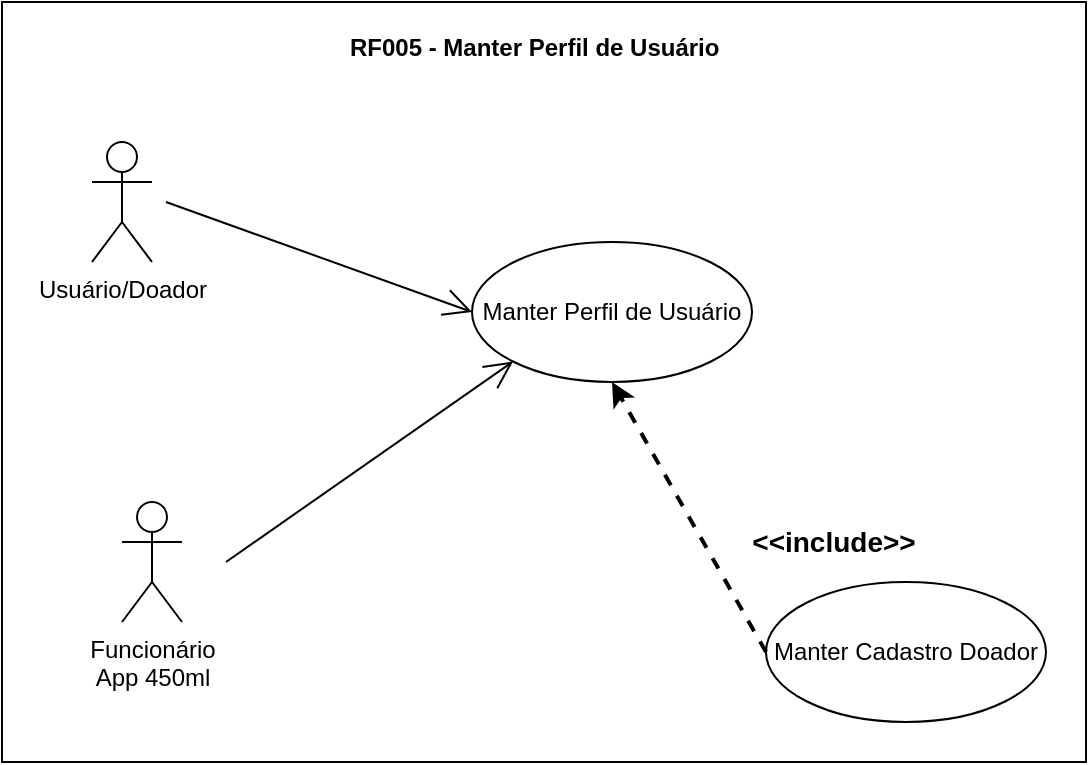 <mxfile version="11.1.4" type="device"><diagram id="budAvFjoP-ml8Pe7X42M" name="Page-1"><mxGraphModel dx="1422" dy="824" grid="1" gridSize="10" guides="1" tooltips="1" connect="1" arrows="1" fold="1" page="1" pageScale="1" pageWidth="827" pageHeight="1169" math="0" shadow="0"><root><mxCell id="0"/><mxCell id="1" parent="0"/><mxCell id="gzf9CkEBER38CHXhIIi3-16" value="&lt;b&gt;RF005 - Manter Perfil de Usuário&lt;/b&gt;&lt;b&gt;&lt;br&gt;&lt;/b&gt;&lt;b&gt;&amp;nbsp;&lt;/b&gt;" style="text;html=1;strokeColor=none;fillColor=none;align=left;verticalAlign=middle;whiteSpace=wrap;rounded=0;" parent="1" vertex="1"><mxGeometry x="230" y="500" width="340" height="20" as="geometry"/></mxCell><mxCell id="gzf9CkEBER38CHXhIIi3-27" value="Usuário/Doador" style="shape=umlActor;verticalLabelPosition=bottom;labelBackgroundColor=#ffffff;verticalAlign=top;html=1;" parent="1" vertex="1"><mxGeometry x="103" y="550" width="30" height="60" as="geometry"/></mxCell><mxCell id="gzf9CkEBER38CHXhIIi3-29" value="Manter Perfil de Usuário" style="ellipse;whiteSpace=wrap;html=1;fillColor=none;" parent="1" vertex="1"><mxGeometry x="293" y="600" width="140" height="70" as="geometry"/></mxCell><mxCell id="gzf9CkEBER38CHXhIIi3-34" value="Manter Cadastro Doador" style="ellipse;whiteSpace=wrap;html=1;fillColor=none;" parent="1" vertex="1"><mxGeometry x="440" y="770" width="140" height="70" as="geometry"/></mxCell><mxCell id="purf7HaNyDxtXtTBsCvs-3" style="edgeStyle=none;rounded=1;orthogonalLoop=1;jettySize=auto;html=1;dashed=1;startArrow=none;startFill=0;strokeWidth=2;entryX=0.5;entryY=1;entryDx=0;entryDy=0;exitX=0;exitY=0.5;exitDx=0;exitDy=0;" edge="1" parent="1" source="gzf9CkEBER38CHXhIIi3-34" target="gzf9CkEBER38CHXhIIi3-29"><mxGeometry relative="1" as="geometry"><mxPoint x="505" y="730" as="targetPoint"/><mxPoint x="505" y="820" as="sourcePoint"/></mxGeometry></mxCell><mxCell id="purf7HaNyDxtXtTBsCvs-6" value="&amp;lt;&amp;lt;include&amp;gt;&amp;gt;" style="text;html=1;strokeColor=none;fillColor=none;align=center;verticalAlign=middle;whiteSpace=wrap;rounded=0;fontSize=14;fontStyle=1" vertex="1" parent="1"><mxGeometry x="428" y="740" width="92" height="20" as="geometry"/></mxCell><mxCell id="purf7HaNyDxtXtTBsCvs-9" value="" style="endArrow=open;endFill=1;endSize=12;html=1;entryX=0;entryY=0.5;entryDx=0;entryDy=0;" edge="1" parent="1" target="gzf9CkEBER38CHXhIIi3-29"><mxGeometry width="160" relative="1" as="geometry"><mxPoint x="140" y="580" as="sourcePoint"/><mxPoint x="235" y="860" as="targetPoint"/></mxGeometry></mxCell><mxCell id="purf7HaNyDxtXtTBsCvs-14" value="Funcionário&lt;br&gt;App 450ml" style="shape=umlActor;verticalLabelPosition=bottom;labelBackgroundColor=#ffffff;verticalAlign=top;html=1;" vertex="1" parent="1"><mxGeometry x="118" y="730" width="30" height="60" as="geometry"/></mxCell><mxCell id="purf7HaNyDxtXtTBsCvs-16" value="" style="endArrow=open;endFill=1;endSize=12;html=1;entryX=0;entryY=1;entryDx=0;entryDy=0;" edge="1" parent="1" target="gzf9CkEBER38CHXhIIi3-29"><mxGeometry width="160" relative="1" as="geometry"><mxPoint x="170" y="760" as="sourcePoint"/><mxPoint x="393" y="865" as="targetPoint"/></mxGeometry></mxCell><mxCell id="purf7HaNyDxtXtTBsCvs-18" value="" style="rounded=0;whiteSpace=wrap;html=1;fillColor=none;" vertex="1" parent="1"><mxGeometry x="58" y="480" width="542" height="380" as="geometry"/></mxCell></root></mxGraphModel></diagram></mxfile>